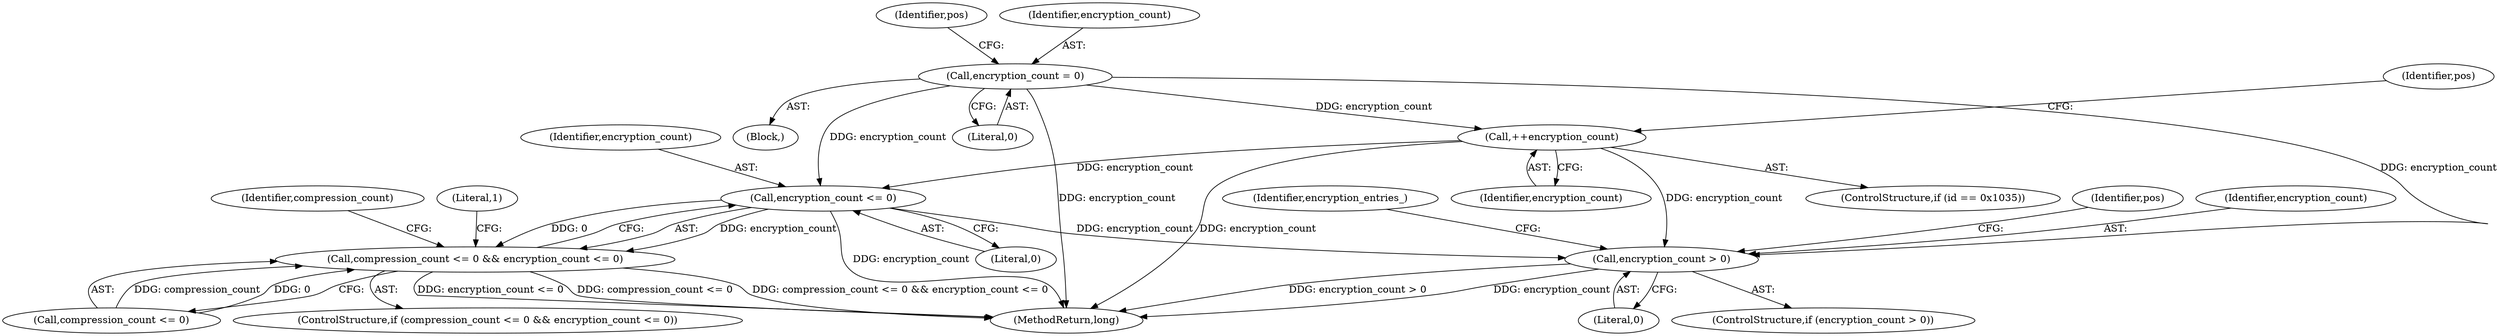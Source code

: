 digraph "0_Android_04839626ed859623901ebd3a5fd483982186b59d_181@API" {
"1000128" [label="(Call,encryption_count = 0)"];
"1000163" [label="(Call,++encryption_count)"];
"1000177" [label="(Call,encryption_count <= 0)"];
"1000173" [label="(Call,compression_count <= 0 && encryption_count <= 0)"];
"1000198" [label="(Call,encryption_count > 0)"];
"1000197" [label="(ControlStructure,if (encryption_count > 0))"];
"1000177" [label="(Call,encryption_count <= 0)"];
"1000164" [label="(Identifier,encryption_count)"];
"1000174" [label="(Call,compression_count <= 0)"];
"1000179" [label="(Literal,0)"];
"1000200" [label="(Literal,0)"];
"1000166" [label="(Identifier,pos)"];
"1000173" [label="(Call,compression_count <= 0 && encryption_count <= 0)"];
"1000128" [label="(Call,encryption_count = 0)"];
"1000198" [label="(Call,encryption_count > 0)"];
"1000133" [label="(Identifier,pos)"];
"1000110" [label="(Block,)"];
"1000362" [label="(MethodReturn,long)"];
"1000215" [label="(Identifier,pos)"];
"1000178" [label="(Identifier,encryption_count)"];
"1000199" [label="(Identifier,encryption_count)"];
"1000129" [label="(Identifier,encryption_count)"];
"1000185" [label="(Identifier,compression_count)"];
"1000130" [label="(Literal,0)"];
"1000204" [label="(Identifier,encryption_entries_)"];
"1000159" [label="(ControlStructure,if (id == 0x1035))"];
"1000182" [label="(Literal,1)"];
"1000172" [label="(ControlStructure,if (compression_count <= 0 && encryption_count <= 0))"];
"1000163" [label="(Call,++encryption_count)"];
"1000128" -> "1000110"  [label="AST: "];
"1000128" -> "1000130"  [label="CFG: "];
"1000129" -> "1000128"  [label="AST: "];
"1000130" -> "1000128"  [label="AST: "];
"1000133" -> "1000128"  [label="CFG: "];
"1000128" -> "1000362"  [label="DDG: encryption_count"];
"1000128" -> "1000163"  [label="DDG: encryption_count"];
"1000128" -> "1000177"  [label="DDG: encryption_count"];
"1000128" -> "1000198"  [label="DDG: encryption_count"];
"1000163" -> "1000159"  [label="AST: "];
"1000163" -> "1000164"  [label="CFG: "];
"1000164" -> "1000163"  [label="AST: "];
"1000166" -> "1000163"  [label="CFG: "];
"1000163" -> "1000362"  [label="DDG: encryption_count"];
"1000163" -> "1000177"  [label="DDG: encryption_count"];
"1000163" -> "1000198"  [label="DDG: encryption_count"];
"1000177" -> "1000173"  [label="AST: "];
"1000177" -> "1000179"  [label="CFG: "];
"1000178" -> "1000177"  [label="AST: "];
"1000179" -> "1000177"  [label="AST: "];
"1000173" -> "1000177"  [label="CFG: "];
"1000177" -> "1000362"  [label="DDG: encryption_count"];
"1000177" -> "1000173"  [label="DDG: encryption_count"];
"1000177" -> "1000173"  [label="DDG: 0"];
"1000177" -> "1000198"  [label="DDG: encryption_count"];
"1000173" -> "1000172"  [label="AST: "];
"1000173" -> "1000174"  [label="CFG: "];
"1000174" -> "1000173"  [label="AST: "];
"1000182" -> "1000173"  [label="CFG: "];
"1000185" -> "1000173"  [label="CFG: "];
"1000173" -> "1000362"  [label="DDG: compression_count <= 0 && encryption_count <= 0"];
"1000173" -> "1000362"  [label="DDG: encryption_count <= 0"];
"1000173" -> "1000362"  [label="DDG: compression_count <= 0"];
"1000174" -> "1000173"  [label="DDG: compression_count"];
"1000174" -> "1000173"  [label="DDG: 0"];
"1000198" -> "1000197"  [label="AST: "];
"1000198" -> "1000200"  [label="CFG: "];
"1000199" -> "1000198"  [label="AST: "];
"1000200" -> "1000198"  [label="AST: "];
"1000204" -> "1000198"  [label="CFG: "];
"1000215" -> "1000198"  [label="CFG: "];
"1000198" -> "1000362"  [label="DDG: encryption_count"];
"1000198" -> "1000362"  [label="DDG: encryption_count > 0"];
}
